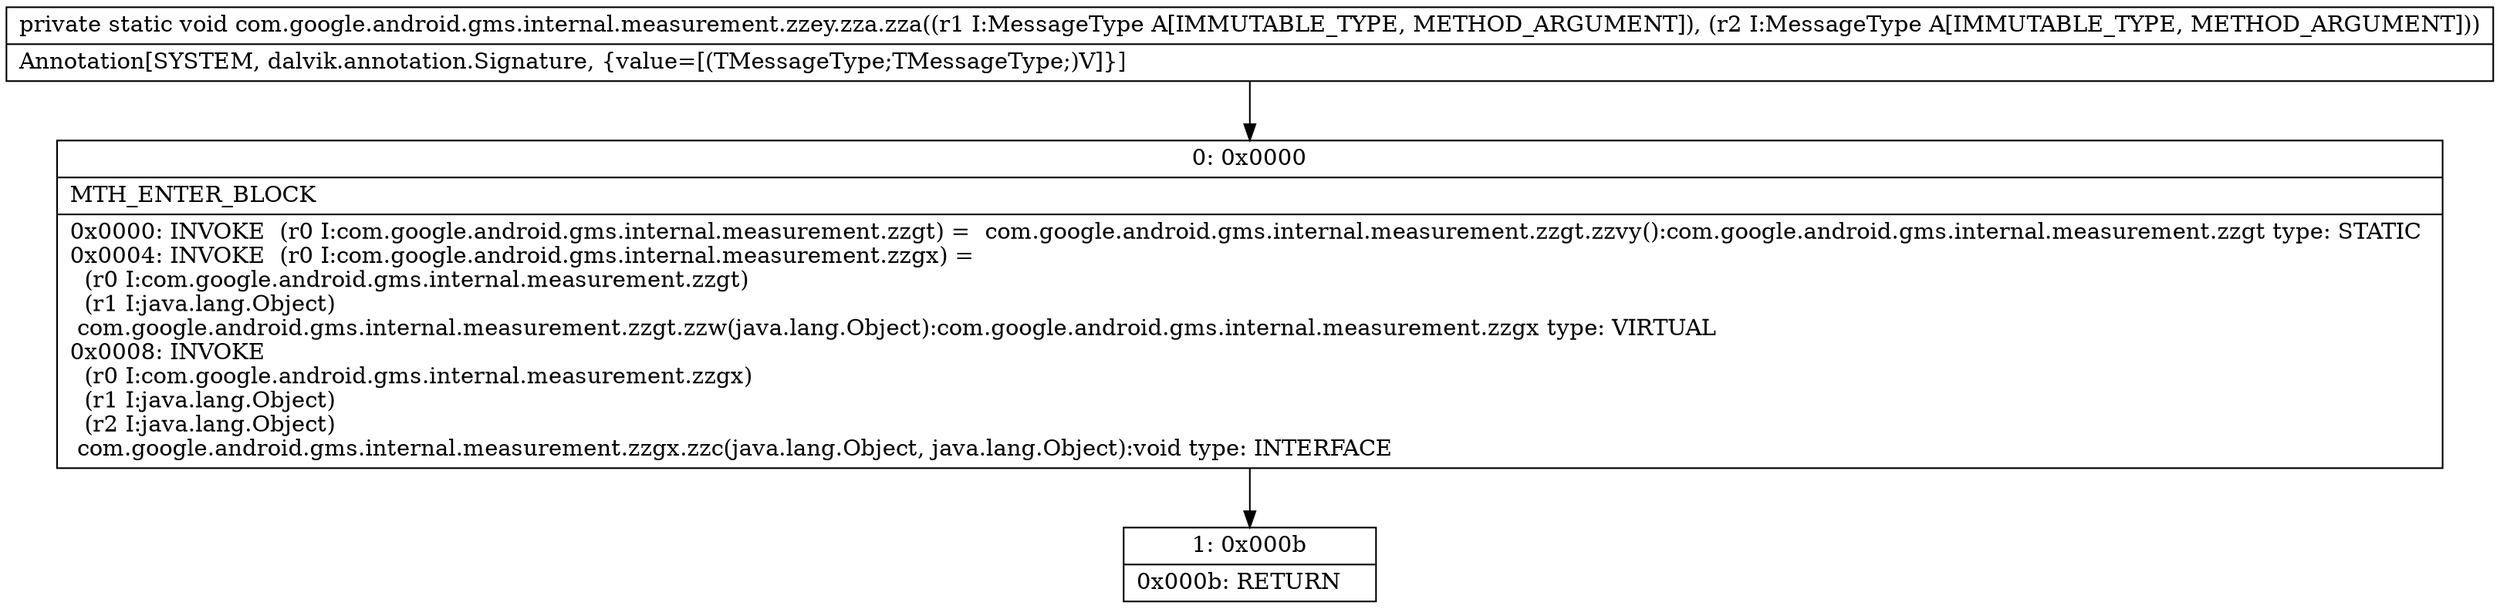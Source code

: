 digraph "CFG forcom.google.android.gms.internal.measurement.zzey.zza.zza(Lcom\/google\/android\/gms\/internal\/measurement\/zzey;Lcom\/google\/android\/gms\/internal\/measurement\/zzey;)V" {
Node_0 [shape=record,label="{0\:\ 0x0000|MTH_ENTER_BLOCK\l|0x0000: INVOKE  (r0 I:com.google.android.gms.internal.measurement.zzgt) =  com.google.android.gms.internal.measurement.zzgt.zzvy():com.google.android.gms.internal.measurement.zzgt type: STATIC \l0x0004: INVOKE  (r0 I:com.google.android.gms.internal.measurement.zzgx) = \l  (r0 I:com.google.android.gms.internal.measurement.zzgt)\l  (r1 I:java.lang.Object)\l com.google.android.gms.internal.measurement.zzgt.zzw(java.lang.Object):com.google.android.gms.internal.measurement.zzgx type: VIRTUAL \l0x0008: INVOKE  \l  (r0 I:com.google.android.gms.internal.measurement.zzgx)\l  (r1 I:java.lang.Object)\l  (r2 I:java.lang.Object)\l com.google.android.gms.internal.measurement.zzgx.zzc(java.lang.Object, java.lang.Object):void type: INTERFACE \l}"];
Node_1 [shape=record,label="{1\:\ 0x000b|0x000b: RETURN   \l}"];
MethodNode[shape=record,label="{private static void com.google.android.gms.internal.measurement.zzey.zza.zza((r1 I:MessageType A[IMMUTABLE_TYPE, METHOD_ARGUMENT]), (r2 I:MessageType A[IMMUTABLE_TYPE, METHOD_ARGUMENT]))  | Annotation[SYSTEM, dalvik.annotation.Signature, \{value=[(TMessageType;TMessageType;)V]\}]\l}"];
MethodNode -> Node_0;
Node_0 -> Node_1;
}

